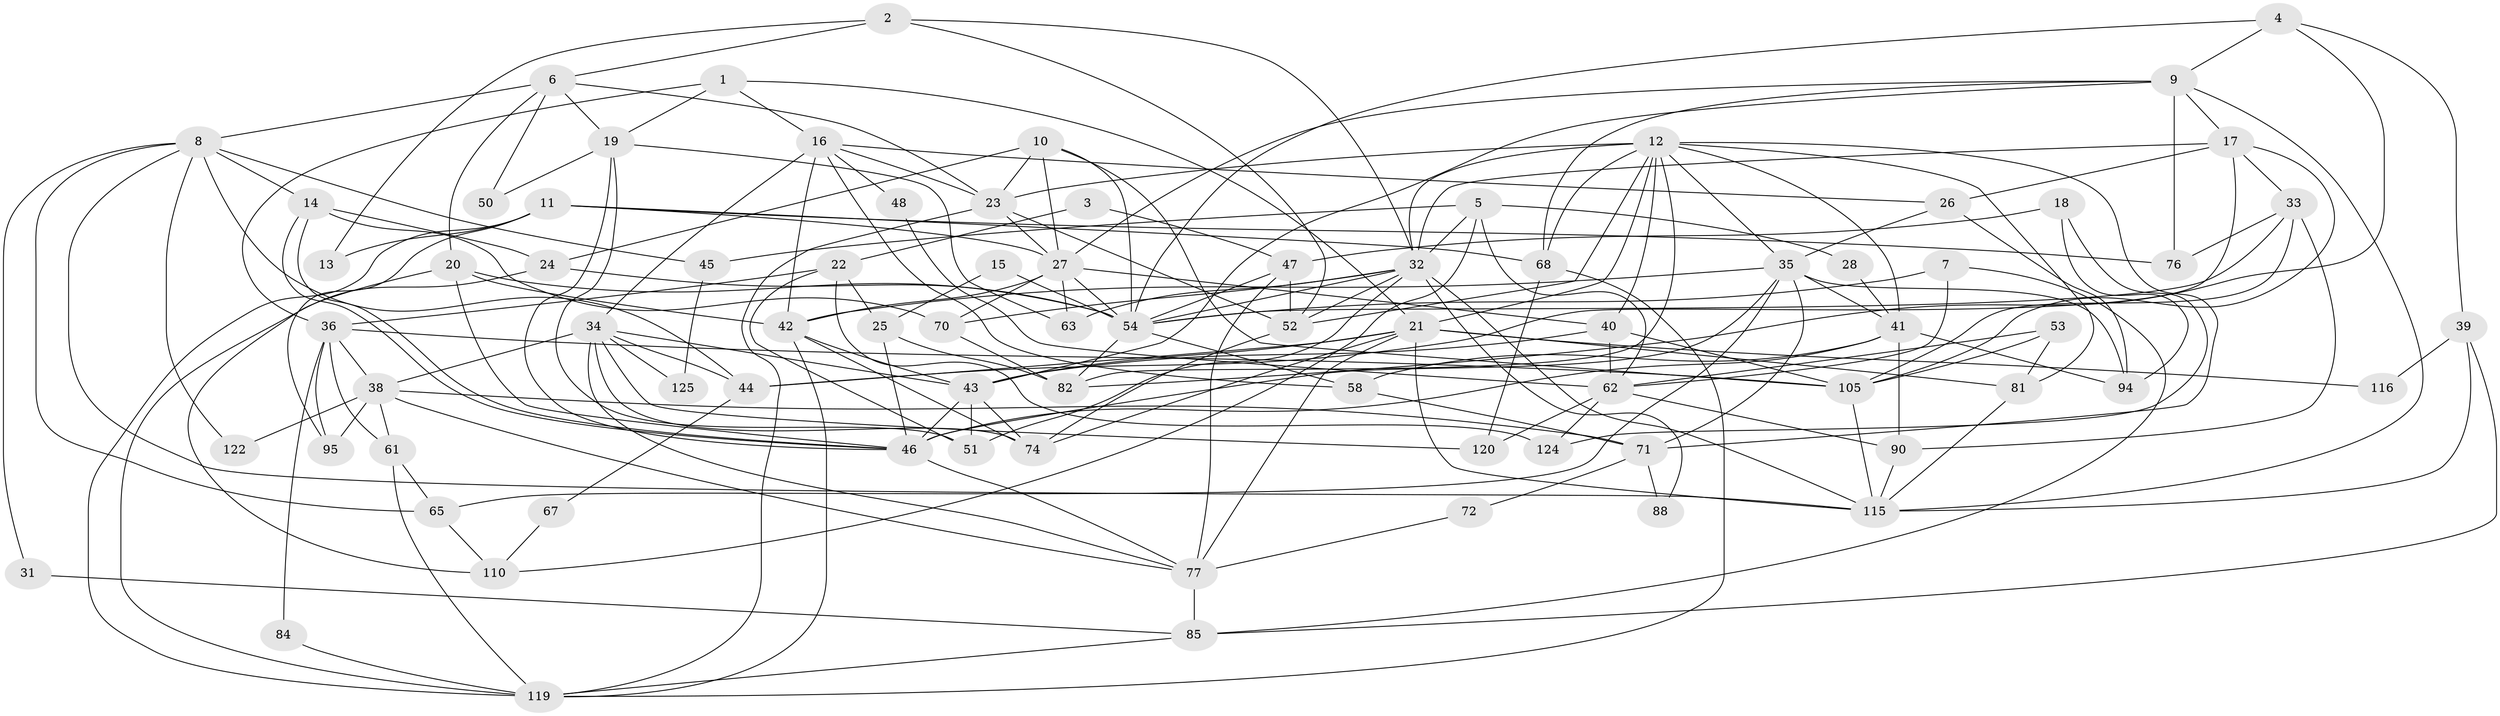 // Generated by graph-tools (version 1.1) at 2025/23/03/03/25 07:23:57]
// undirected, 80 vertices, 200 edges
graph export_dot {
graph [start="1"]
  node [color=gray90,style=filled];
  1;
  2;
  3;
  4 [super="+73"];
  5 [super="+57"];
  6 [super="+75"];
  7;
  8 [super="+96"];
  9 [super="+79"];
  10 [super="+89"];
  11 [super="+69"];
  12 [super="+80"];
  13;
  14 [super="+87"];
  15;
  16 [super="+64"];
  17 [super="+83"];
  18 [super="+29"];
  19 [super="+106"];
  20 [super="+117"];
  21 [super="+126"];
  22 [super="+59"];
  23 [super="+49"];
  24;
  25 [super="+108"];
  26 [super="+30"];
  27 [super="+93"];
  28;
  31;
  32 [super="+107"];
  33 [super="+86"];
  34 [super="+37"];
  35 [super="+114"];
  36 [super="+102"];
  38 [super="+100"];
  39 [super="+104"];
  40 [super="+103"];
  41 [super="+99"];
  42 [super="+56"];
  43 [super="+78"];
  44 [super="+60"];
  45;
  46 [super="+55"];
  47;
  48;
  50;
  51;
  52 [super="+66"];
  53;
  54 [super="+112"];
  58 [super="+113"];
  61 [super="+97"];
  62 [super="+101"];
  63;
  65 [super="+98"];
  67;
  68;
  70;
  71 [super="+91"];
  72;
  74 [super="+111"];
  76;
  77 [super="+109"];
  81;
  82 [super="+92"];
  84;
  85;
  88;
  90;
  94;
  95;
  105 [super="+123"];
  110;
  115 [super="+118"];
  116;
  119 [super="+121"];
  120;
  122;
  124;
  125;
  1 -- 19;
  1 -- 21;
  1 -- 16;
  1 -- 36;
  2 -- 52;
  2 -- 6;
  2 -- 13;
  2 -- 32;
  3 -- 47;
  3 -- 22;
  4 -- 9;
  4 -- 39;
  4 -- 82;
  4 -- 54;
  5 -- 28;
  5 -- 45;
  5 -- 110;
  5 -- 62;
  5 -- 32;
  6 -- 19;
  6 -- 50;
  6 -- 8;
  6 -- 20;
  6 -- 23;
  7 -- 85;
  7 -- 54;
  7 -- 62;
  8 -- 65;
  8 -- 122;
  8 -- 45;
  8 -- 14;
  8 -- 31;
  8 -- 115;
  8 -- 44;
  9 -- 68;
  9 -- 27;
  9 -- 115;
  9 -- 43;
  9 -- 76;
  9 -- 17;
  10 -- 24;
  10 -- 54;
  10 -- 105;
  10 -- 23;
  10 -- 27;
  11 -- 27;
  11 -- 68;
  11 -- 13;
  11 -- 95;
  11 -- 76;
  11 -- 119;
  12 -- 35;
  12 -- 52;
  12 -- 68;
  12 -- 81;
  12 -- 71;
  12 -- 40 [weight=2];
  12 -- 82;
  12 -- 21;
  12 -- 23;
  12 -- 41;
  12 -- 32;
  14 -- 46;
  14 -- 46;
  14 -- 24;
  14 -- 70;
  15 -- 54;
  15 -- 25;
  16 -- 34;
  16 -- 48;
  16 -- 58;
  16 -- 26;
  16 -- 23;
  16 -- 42;
  17 -- 26;
  17 -- 33;
  17 -- 105;
  17 -- 32;
  17 -- 44;
  18 -- 47;
  18 -- 124;
  18 -- 94;
  19 -- 51;
  19 -- 50;
  19 -- 63;
  19 -- 46;
  20 -- 54;
  20 -- 46;
  20 -- 42;
  20 -- 110;
  21 -- 81;
  21 -- 116;
  21 -- 43;
  21 -- 44;
  21 -- 77;
  21 -- 74;
  21 -- 115;
  22 -- 25 [weight=3];
  22 -- 124;
  22 -- 51;
  22 -- 36;
  23 -- 52;
  23 -- 27;
  23 -- 119;
  24 -- 54;
  24 -- 119;
  25 -- 46 [weight=2];
  25 -- 82;
  26 -- 94;
  26 -- 35;
  27 -- 63;
  27 -- 70;
  27 -- 54;
  27 -- 40;
  27 -- 42;
  28 -- 41;
  31 -- 85;
  32 -- 115;
  32 -- 54;
  32 -- 70;
  32 -- 51;
  32 -- 88;
  32 -- 63;
  32 -- 52;
  33 -- 76;
  33 -- 105;
  33 -- 90;
  33 -- 54;
  34 -- 120;
  34 -- 77;
  34 -- 38;
  34 -- 43;
  34 -- 125;
  34 -- 74;
  34 -- 44;
  35 -- 71;
  35 -- 65;
  35 -- 94;
  35 -- 41;
  35 -- 42;
  35 -- 46;
  36 -- 61;
  36 -- 84;
  36 -- 95;
  36 -- 38;
  36 -- 105;
  38 -- 122;
  38 -- 71;
  38 -- 77;
  38 -- 61;
  38 -- 95;
  39 -- 116;
  39 -- 85;
  39 -- 115;
  40 -- 105;
  40 -- 43;
  40 -- 62;
  41 -- 90;
  41 -- 46;
  41 -- 94;
  41 -- 58;
  42 -- 43;
  42 -- 74;
  42 -- 119;
  43 -- 74;
  43 -- 51;
  43 -- 46;
  44 -- 67;
  45 -- 125;
  46 -- 77;
  47 -- 52;
  47 -- 77;
  47 -- 54;
  48 -- 62;
  52 -- 74;
  53 -- 81;
  53 -- 62;
  53 -- 105;
  54 -- 82;
  54 -- 58;
  58 -- 71;
  61 -- 65;
  61 -- 119;
  62 -- 124;
  62 -- 120;
  62 -- 90;
  65 -- 110;
  67 -- 110;
  68 -- 120;
  68 -- 119;
  70 -- 82;
  71 -- 72;
  71 -- 88;
  72 -- 77;
  77 -- 85 [weight=2];
  81 -- 115;
  84 -- 119;
  85 -- 119;
  90 -- 115;
  105 -- 115;
}
